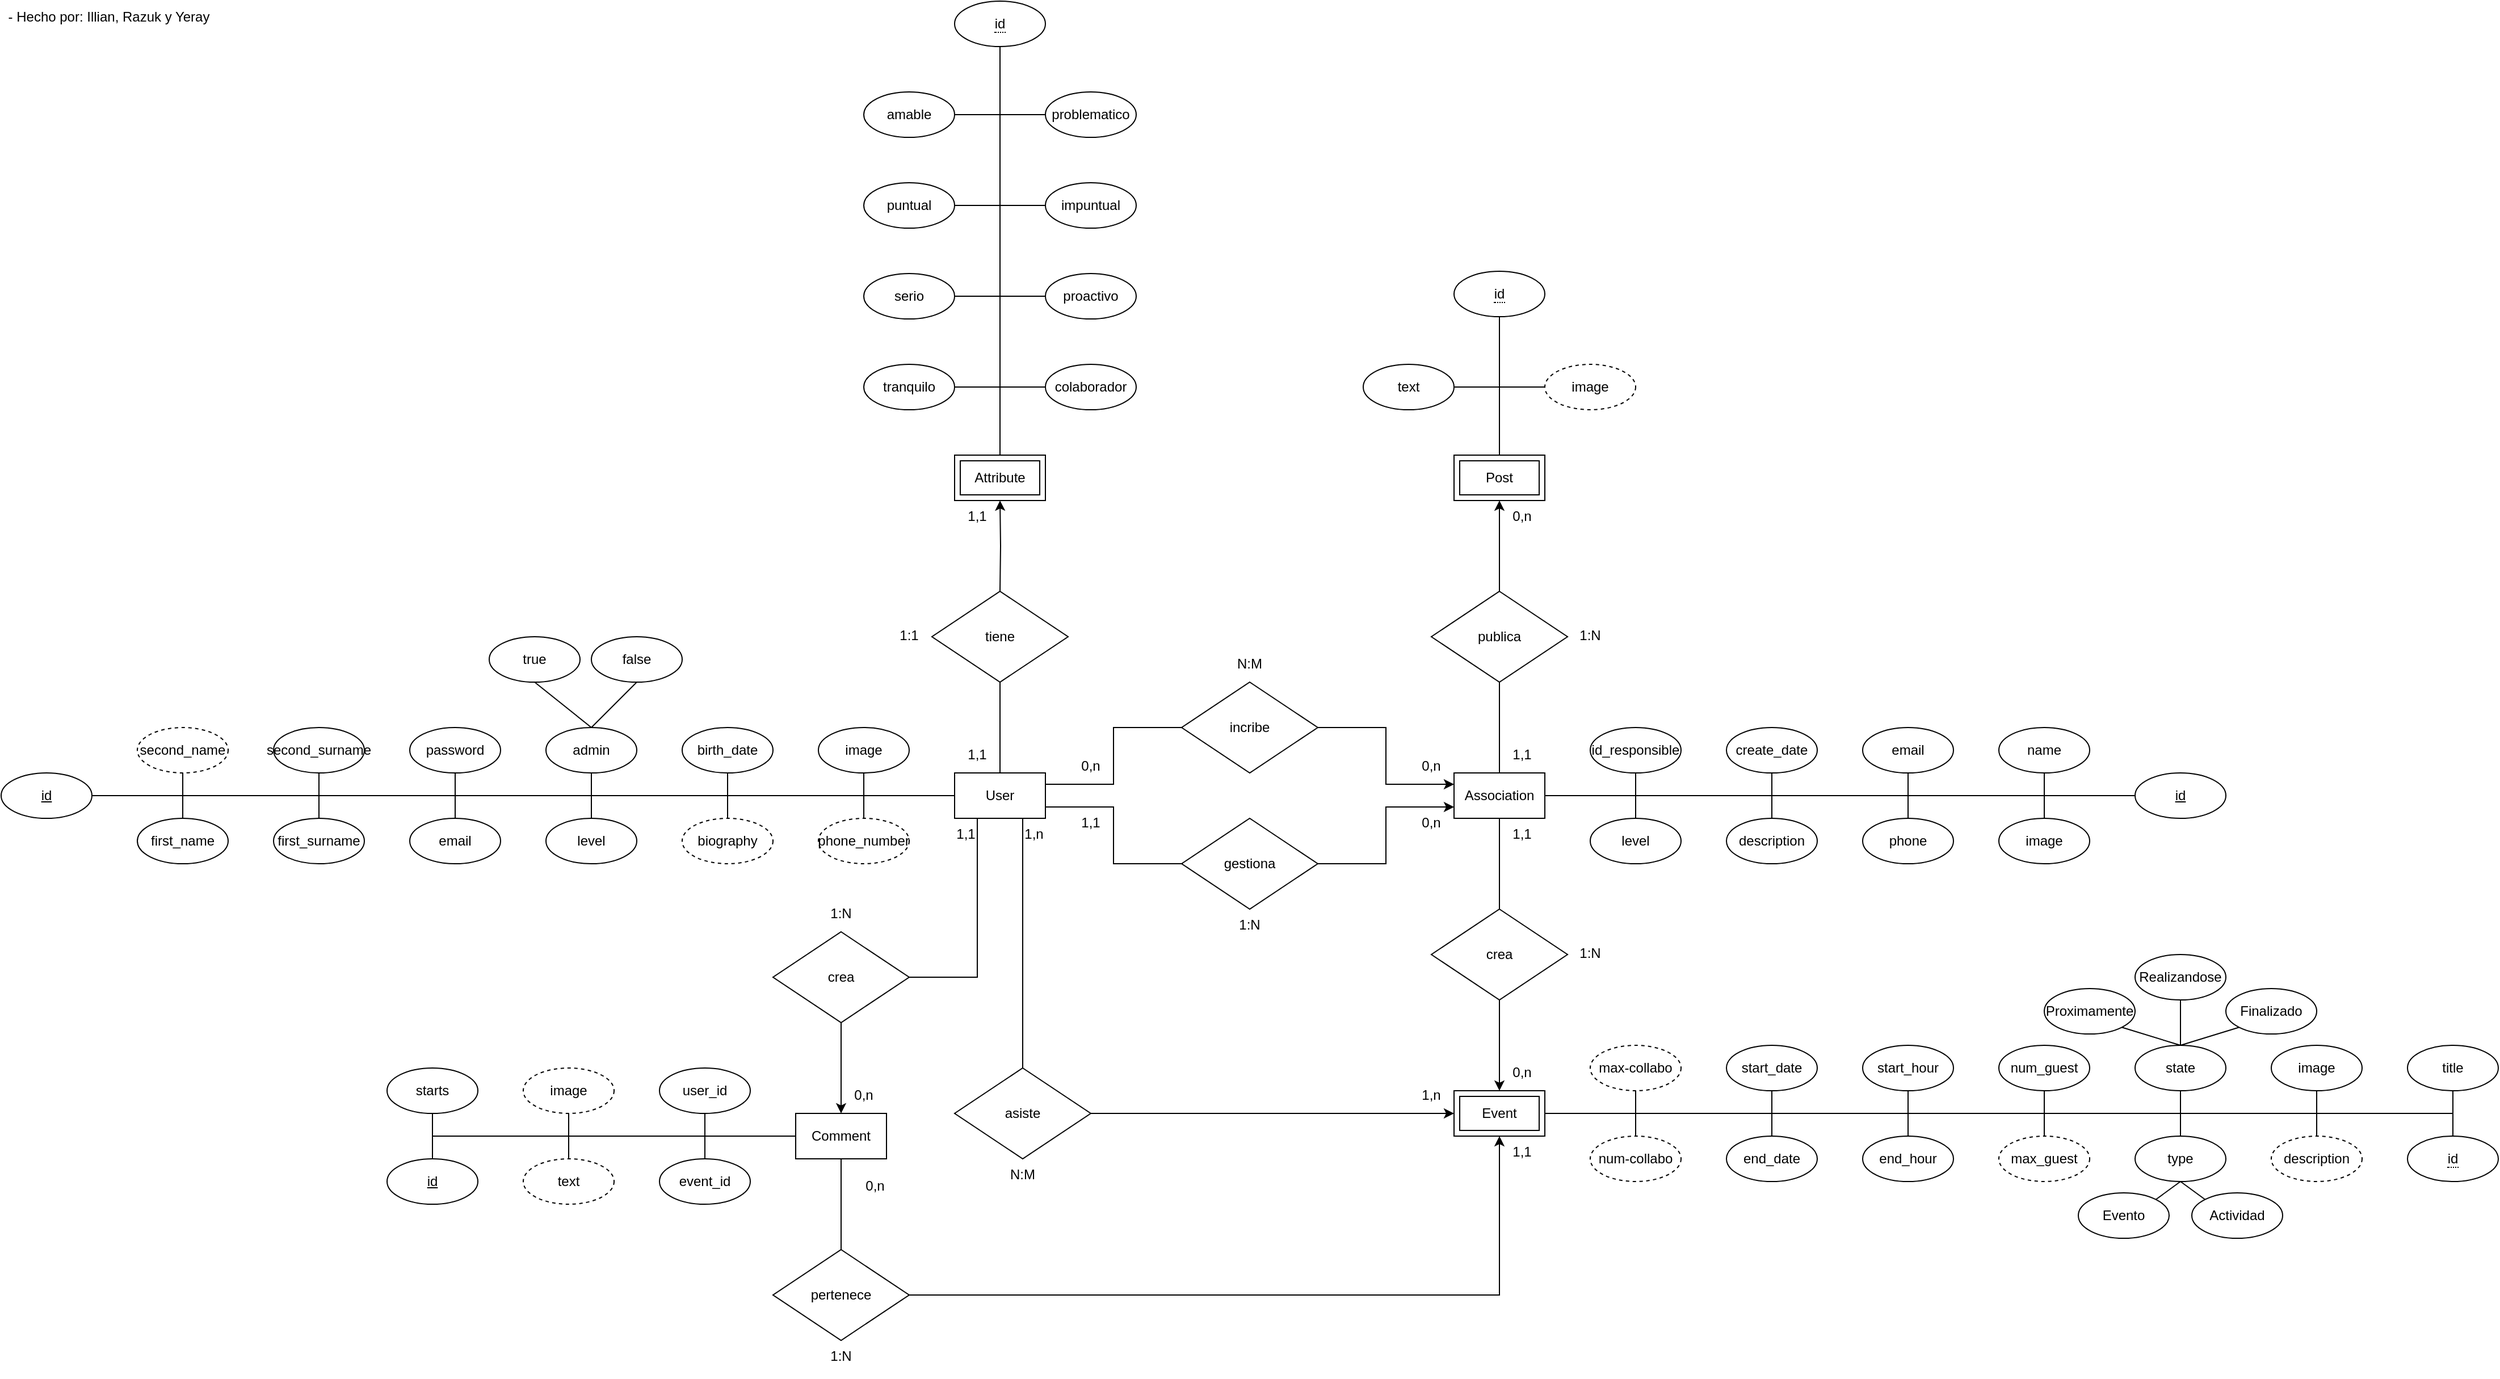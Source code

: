 <mxfile version="26.0.12">
  <diagram name="Página-1" id="f1kKK_W4zC0kdKCOJGQB">
    <mxGraphModel dx="4272" dy="3164" grid="1" gridSize="10" guides="1" tooltips="1" connect="1" arrows="1" fold="1" page="1" pageScale="1" pageWidth="1169" pageHeight="827" math="0" shadow="0">
      <root>
        <mxCell id="0" />
        <mxCell id="1" parent="0" />
        <mxCell id="93cAzzu2ICkoz2KHUthi-4" value="id_responsible" style="ellipse;whiteSpace=wrap;html=1;align=center;" parent="1" vertex="1">
          <mxGeometry x="-2080" y="-1800" width="80" height="40" as="geometry" />
        </mxCell>
        <mxCell id="93cAzzu2ICkoz2KHUthi-8" value="&lt;span style=&quot;border-bottom: 1px dotted&quot;&gt;id&lt;/span&gt;" style="ellipse;whiteSpace=wrap;html=1;align=center;" parent="1" vertex="1">
          <mxGeometry x="-1360" y="-1440" width="80" height="40" as="geometry" />
        </mxCell>
        <mxCell id="93cAzzu2ICkoz2KHUthi-10" value="id" style="ellipse;whiteSpace=wrap;html=1;align=center;fontStyle=4;" parent="1" vertex="1">
          <mxGeometry x="-3480" y="-1760" width="80" height="40" as="geometry" />
        </mxCell>
        <mxCell id="93cAzzu2ICkoz2KHUthi-11" value="type" style="ellipse;whiteSpace=wrap;html=1;align=center;" parent="1" vertex="1">
          <mxGeometry x="-1600" y="-1440" width="80" height="40" as="geometry" />
        </mxCell>
        <mxCell id="T3E2MVA1DwCWYVSdDZTz-34" style="edgeStyle=orthogonalEdgeStyle;rounded=0;orthogonalLoop=1;jettySize=auto;html=1;entryX=0.5;entryY=0;entryDx=0;entryDy=0;endArrow=none;startFill=0;" parent="1" source="93cAzzu2ICkoz2KHUthi-12" target="93cAzzu2ICkoz2KHUthi-13" edge="1">
          <mxGeometry relative="1" as="geometry" />
        </mxCell>
        <mxCell id="93cAzzu2ICkoz2KHUthi-12" value="start_date" style="ellipse;whiteSpace=wrap;html=1;align=center;" parent="1" vertex="1">
          <mxGeometry x="-1960" y="-1520" width="80" height="40" as="geometry" />
        </mxCell>
        <mxCell id="93cAzzu2ICkoz2KHUthi-13" value="end_date" style="ellipse;whiteSpace=wrap;html=1;align=center;" parent="1" vertex="1">
          <mxGeometry x="-1960" y="-1440" width="80" height="40" as="geometry" />
        </mxCell>
        <mxCell id="T3E2MVA1DwCWYVSdDZTz-31" style="edgeStyle=orthogonalEdgeStyle;rounded=0;orthogonalLoop=1;jettySize=auto;html=1;entryX=0.5;entryY=0;entryDx=0;entryDy=0;endArrow=none;startFill=0;" parent="1" source="93cAzzu2ICkoz2KHUthi-15" target="93cAzzu2ICkoz2KHUthi-11" edge="1">
          <mxGeometry relative="1" as="geometry" />
        </mxCell>
        <mxCell id="HK-hBULtiQRUo15_ORgB-5" style="rounded=0;orthogonalLoop=1;jettySize=auto;html=1;exitX=0.5;exitY=0;exitDx=0;exitDy=0;entryX=1;entryY=1;entryDx=0;entryDy=0;endArrow=none;startFill=0;" edge="1" parent="1" source="93cAzzu2ICkoz2KHUthi-15" target="HK-hBULtiQRUo15_ORgB-2">
          <mxGeometry relative="1" as="geometry" />
        </mxCell>
        <mxCell id="HK-hBULtiQRUo15_ORgB-6" style="rounded=0;orthogonalLoop=1;jettySize=auto;html=1;entryX=0.5;entryY=1;entryDx=0;entryDy=0;endArrow=none;startFill=0;" edge="1" parent="1" source="93cAzzu2ICkoz2KHUthi-15" target="HK-hBULtiQRUo15_ORgB-3">
          <mxGeometry relative="1" as="geometry" />
        </mxCell>
        <mxCell id="HK-hBULtiQRUo15_ORgB-7" style="rounded=0;orthogonalLoop=1;jettySize=auto;html=1;exitX=0.5;exitY=0;exitDx=0;exitDy=0;entryX=0;entryY=1;entryDx=0;entryDy=0;endArrow=none;startFill=0;" edge="1" parent="1" source="93cAzzu2ICkoz2KHUthi-15" target="HK-hBULtiQRUo15_ORgB-4">
          <mxGeometry relative="1" as="geometry" />
        </mxCell>
        <mxCell id="93cAzzu2ICkoz2KHUthi-15" value="state" style="ellipse;whiteSpace=wrap;html=1;align=center;" parent="1" vertex="1">
          <mxGeometry x="-1600" y="-1520" width="80" height="40" as="geometry" />
        </mxCell>
        <mxCell id="T3E2MVA1DwCWYVSdDZTz-33" style="edgeStyle=orthogonalEdgeStyle;rounded=0;orthogonalLoop=1;jettySize=auto;html=1;entryX=0.5;entryY=0;entryDx=0;entryDy=0;endArrow=none;startFill=0;" parent="1" source="93cAzzu2ICkoz2KHUthi-16" target="93cAzzu2ICkoz2KHUthi-17" edge="1">
          <mxGeometry relative="1" as="geometry" />
        </mxCell>
        <mxCell id="93cAzzu2ICkoz2KHUthi-16" value="start_hour" style="ellipse;whiteSpace=wrap;html=1;align=center;" parent="1" vertex="1">
          <mxGeometry x="-1840" y="-1520" width="80" height="40" as="geometry" />
        </mxCell>
        <mxCell id="93cAzzu2ICkoz2KHUthi-17" value="end_hour" style="ellipse;whiteSpace=wrap;html=1;align=center;" parent="1" vertex="1">
          <mxGeometry x="-1840" y="-1440" width="80" height="40" as="geometry" />
        </mxCell>
        <mxCell id="93cAzzu2ICkoz2KHUthi-19" value="description" style="ellipse;whiteSpace=wrap;html=1;align=center;dashed=1;" parent="1" vertex="1">
          <mxGeometry x="-1480" y="-1440" width="80" height="40" as="geometry" />
        </mxCell>
        <mxCell id="93cAzzu2ICkoz2KHUthi-20" value="max_guest" style="ellipse;whiteSpace=wrap;html=1;align=center;dashed=1;" parent="1" vertex="1">
          <mxGeometry x="-1720" y="-1440" width="80" height="40" as="geometry" />
        </mxCell>
        <mxCell id="T3E2MVA1DwCWYVSdDZTz-35" style="edgeStyle=orthogonalEdgeStyle;rounded=0;orthogonalLoop=1;jettySize=auto;html=1;entryX=0.5;entryY=0;entryDx=0;entryDy=0;endArrow=none;startFill=0;" parent="1" source="1-4SiR7Glm2Qwf7cZrTV-2" target="1-4SiR7Glm2Qwf7cZrTV-5" edge="1">
          <mxGeometry relative="1" as="geometry" />
        </mxCell>
        <mxCell id="1-4SiR7Glm2Qwf7cZrTV-2" value="max-collabo" style="ellipse;whiteSpace=wrap;html=1;align=center;dashed=1;" parent="1" vertex="1">
          <mxGeometry x="-2080" y="-1520" width="80" height="40" as="geometry" />
        </mxCell>
        <mxCell id="T3E2MVA1DwCWYVSdDZTz-32" style="edgeStyle=orthogonalEdgeStyle;rounded=0;orthogonalLoop=1;jettySize=auto;html=1;entryX=0.5;entryY=0;entryDx=0;entryDy=0;endArrow=none;startFill=0;" parent="1" source="1-4SiR7Glm2Qwf7cZrTV-4" target="93cAzzu2ICkoz2KHUthi-20" edge="1">
          <mxGeometry relative="1" as="geometry" />
        </mxCell>
        <mxCell id="1-4SiR7Glm2Qwf7cZrTV-4" value="num_guest" style="ellipse;whiteSpace=wrap;html=1;align=center;" parent="1" vertex="1">
          <mxGeometry x="-1720" y="-1520" width="80" height="40" as="geometry" />
        </mxCell>
        <mxCell id="1-4SiR7Glm2Qwf7cZrTV-5" value="num-collabo" style="ellipse;whiteSpace=wrap;html=1;align=center;dashed=1;" parent="1" vertex="1">
          <mxGeometry x="-2080" y="-1440" width="80" height="40" as="geometry" />
        </mxCell>
        <mxCell id="T3E2MVA1DwCWYVSdDZTz-30" style="edgeStyle=orthogonalEdgeStyle;rounded=0;orthogonalLoop=1;jettySize=auto;html=1;entryX=0.5;entryY=0;entryDx=0;entryDy=0;endArrow=none;startFill=0;" parent="1" source="1-4SiR7Glm2Qwf7cZrTV-7" target="93cAzzu2ICkoz2KHUthi-19" edge="1">
          <mxGeometry relative="1" as="geometry" />
        </mxCell>
        <mxCell id="1-4SiR7Glm2Qwf7cZrTV-7" value="image" style="ellipse;whiteSpace=wrap;html=1;align=center;" parent="1" vertex="1">
          <mxGeometry x="-1480" y="-1520" width="80" height="40" as="geometry" />
        </mxCell>
        <mxCell id="T3E2MVA1DwCWYVSdDZTz-29" style="edgeStyle=orthogonalEdgeStyle;rounded=0;orthogonalLoop=1;jettySize=auto;html=1;entryX=0.5;entryY=0;entryDx=0;entryDy=0;endArrow=none;startFill=0;" parent="1" source="1-4SiR7Glm2Qwf7cZrTV-10" target="93cAzzu2ICkoz2KHUthi-8" edge="1">
          <mxGeometry relative="1" as="geometry" />
        </mxCell>
        <mxCell id="1-4SiR7Glm2Qwf7cZrTV-10" value="title" style="ellipse;whiteSpace=wrap;html=1;align=center;" parent="1" vertex="1">
          <mxGeometry x="-1360" y="-1520" width="80" height="40" as="geometry" />
        </mxCell>
        <mxCell id="T3E2MVA1DwCWYVSdDZTz-15" style="edgeStyle=orthogonalEdgeStyle;rounded=0;orthogonalLoop=1;jettySize=auto;html=1;entryX=0.5;entryY=1;entryDx=0;entryDy=0;endArrow=none;startFill=0;" parent="1" source="1-4SiR7Glm2Qwf7cZrTV-16" target="1-4SiR7Glm2Qwf7cZrTV-21" edge="1">
          <mxGeometry relative="1" as="geometry" />
        </mxCell>
        <mxCell id="1-4SiR7Glm2Qwf7cZrTV-16" value="phone_number" style="ellipse;whiteSpace=wrap;html=1;align=center;dashed=1;" parent="1" vertex="1">
          <mxGeometry x="-2760" y="-1720" width="80" height="40" as="geometry" />
        </mxCell>
        <mxCell id="T3E2MVA1DwCWYVSdDZTz-8" style="edgeStyle=orthogonalEdgeStyle;rounded=0;orthogonalLoop=1;jettySize=auto;html=1;entryX=0;entryY=0.5;entryDx=0;entryDy=0;endArrow=none;startFill=0;" parent="1" source="1-4SiR7Glm2Qwf7cZrTV-17" target="1-4SiR7Glm2Qwf7cZrTV-22" edge="1">
          <mxGeometry relative="1" as="geometry" />
        </mxCell>
        <mxCell id="1-4SiR7Glm2Qwf7cZrTV-17" value="tranquilo" style="ellipse;whiteSpace=wrap;html=1;align=center;" parent="1" vertex="1">
          <mxGeometry x="-2720" y="-2120" width="80" height="40" as="geometry" />
        </mxCell>
        <mxCell id="T3E2MVA1DwCWYVSdDZTz-13" style="edgeStyle=orthogonalEdgeStyle;rounded=0;orthogonalLoop=1;jettySize=auto;html=1;entryX=0.5;entryY=1;entryDx=0;entryDy=0;endArrow=none;startFill=0;" parent="1" source="1-4SiR7Glm2Qwf7cZrTV-18" target="1-4SiR7Glm2Qwf7cZrTV-27" edge="1">
          <mxGeometry relative="1" as="geometry" />
        </mxCell>
        <mxCell id="1-4SiR7Glm2Qwf7cZrTV-18" value="level" style="ellipse;whiteSpace=wrap;html=1;align=center;" parent="1" vertex="1">
          <mxGeometry x="-3000" y="-1720" width="80" height="40" as="geometry" />
        </mxCell>
        <mxCell id="1-4SiR7Glm2Qwf7cZrTV-21" value="image" style="ellipse;whiteSpace=wrap;html=1;align=center;" parent="1" vertex="1">
          <mxGeometry x="-2760" y="-1800" width="80" height="40" as="geometry" />
        </mxCell>
        <mxCell id="1-4SiR7Glm2Qwf7cZrTV-22" value="colaborador" style="ellipse;whiteSpace=wrap;html=1;align=center;" parent="1" vertex="1">
          <mxGeometry x="-2560" y="-2120" width="80" height="40" as="geometry" />
        </mxCell>
        <mxCell id="T3E2MVA1DwCWYVSdDZTz-5" style="edgeStyle=orthogonalEdgeStyle;rounded=0;orthogonalLoop=1;jettySize=auto;html=1;entryX=0;entryY=0.5;entryDx=0;entryDy=0;endArrow=none;startFill=0;" parent="1" source="1-4SiR7Glm2Qwf7cZrTV-23" target="1-4SiR7Glm2Qwf7cZrTV-50" edge="1">
          <mxGeometry relative="1" as="geometry" />
        </mxCell>
        <mxCell id="1-4SiR7Glm2Qwf7cZrTV-23" value="amable" style="ellipse;whiteSpace=wrap;html=1;align=center;" parent="1" vertex="1">
          <mxGeometry x="-2720" y="-2360" width="80" height="40" as="geometry" />
        </mxCell>
        <mxCell id="1-4SiR7Glm2Qwf7cZrTV-27" value="admin" style="ellipse;whiteSpace=wrap;html=1;align=center;" parent="1" vertex="1">
          <mxGeometry x="-3000" y="-1800" width="80" height="40" as="geometry" />
        </mxCell>
        <mxCell id="T3E2MVA1DwCWYVSdDZTz-24" style="edgeStyle=orthogonalEdgeStyle;rounded=0;orthogonalLoop=1;jettySize=auto;html=1;endArrow=none;startFill=0;" parent="1" source="1-4SiR7Glm2Qwf7cZrTV-28" target="1-4SiR7Glm2Qwf7cZrTV-76" edge="1">
          <mxGeometry relative="1" as="geometry" />
        </mxCell>
        <mxCell id="1-4SiR7Glm2Qwf7cZrTV-28" value="description" style="ellipse;whiteSpace=wrap;html=1;align=center;" parent="1" vertex="1">
          <mxGeometry x="-1960" y="-1720" width="80" height="40" as="geometry" />
        </mxCell>
        <mxCell id="1-4SiR7Glm2Qwf7cZrTV-31" value="name" style="ellipse;whiteSpace=wrap;html=1;align=center;" parent="1" vertex="1">
          <mxGeometry x="-1720" y="-1800" width="80" height="40" as="geometry" />
        </mxCell>
        <mxCell id="T3E2MVA1DwCWYVSdDZTz-26" style="edgeStyle=orthogonalEdgeStyle;rounded=0;orthogonalLoop=1;jettySize=auto;html=1;entryX=0.5;entryY=1;entryDx=0;entryDy=0;endArrow=none;startFill=0;exitX=0.5;exitY=0;exitDx=0;exitDy=0;" parent="1" source="HK-hBULtiQRUo15_ORgB-1" target="1-4SiR7Glm2Qwf7cZrTV-31" edge="1">
          <mxGeometry relative="1" as="geometry">
            <mxPoint x="-1680" y="-1720" as="sourcePoint" />
          </mxGeometry>
        </mxCell>
        <mxCell id="1-4SiR7Glm2Qwf7cZrTV-34" value="password" style="ellipse;whiteSpace=wrap;html=1;align=center;" parent="1" vertex="1">
          <mxGeometry x="-3120" y="-1800" width="80" height="40" as="geometry" />
        </mxCell>
        <mxCell id="T3E2MVA1DwCWYVSdDZTz-10" style="edgeStyle=orthogonalEdgeStyle;rounded=0;orthogonalLoop=1;jettySize=auto;html=1;entryX=0.5;entryY=1;entryDx=0;entryDy=0;endArrow=none;startFill=0;" parent="1" source="1-4SiR7Glm2Qwf7cZrTV-35" target="1-4SiR7Glm2Qwf7cZrTV-41" edge="1">
          <mxGeometry relative="1" as="geometry" />
        </mxCell>
        <mxCell id="1-4SiR7Glm2Qwf7cZrTV-35" value="first_name" style="ellipse;whiteSpace=wrap;html=1;align=center;" parent="1" vertex="1">
          <mxGeometry x="-3360" y="-1720" width="80" height="40" as="geometry" />
        </mxCell>
        <mxCell id="T3E2MVA1DwCWYVSdDZTz-11" style="edgeStyle=orthogonalEdgeStyle;rounded=0;orthogonalLoop=1;jettySize=auto;html=1;entryX=0.5;entryY=1;entryDx=0;entryDy=0;endArrow=none;startFill=0;" parent="1" source="1-4SiR7Glm2Qwf7cZrTV-36" target="1-4SiR7Glm2Qwf7cZrTV-34" edge="1">
          <mxGeometry relative="1" as="geometry" />
        </mxCell>
        <mxCell id="1-4SiR7Glm2Qwf7cZrTV-36" value="email" style="ellipse;whiteSpace=wrap;html=1;align=center;" parent="1" vertex="1">
          <mxGeometry x="-3120" y="-1720" width="80" height="40" as="geometry" />
        </mxCell>
        <mxCell id="1-4SiR7Glm2Qwf7cZrTV-46" style="rounded=0;orthogonalLoop=1;jettySize=auto;html=1;exitX=0.5;exitY=1;exitDx=0;exitDy=0;entryX=0.5;entryY=0;entryDx=0;entryDy=0;endArrow=none;startFill=0;" parent="1" source="1-4SiR7Glm2Qwf7cZrTV-37" target="1-4SiR7Glm2Qwf7cZrTV-27" edge="1">
          <mxGeometry relative="1" as="geometry" />
        </mxCell>
        <mxCell id="1-4SiR7Glm2Qwf7cZrTV-37" value="false" style="ellipse;whiteSpace=wrap;html=1;align=center;" parent="1" vertex="1">
          <mxGeometry x="-2960" y="-1880" width="80" height="40" as="geometry" />
        </mxCell>
        <mxCell id="1-4SiR7Glm2Qwf7cZrTV-47" style="rounded=0;orthogonalLoop=1;jettySize=auto;html=1;exitX=0.5;exitY=1;exitDx=0;exitDy=0;entryX=0.5;entryY=0;entryDx=0;entryDy=0;endArrow=none;startFill=0;" parent="1" source="1-4SiR7Glm2Qwf7cZrTV-38" target="1-4SiR7Glm2Qwf7cZrTV-27" edge="1">
          <mxGeometry relative="1" as="geometry" />
        </mxCell>
        <mxCell id="1-4SiR7Glm2Qwf7cZrTV-38" value="true" style="ellipse;whiteSpace=wrap;html=1;align=center;" parent="1" vertex="1">
          <mxGeometry x="-3050" y="-1880" width="80" height="40" as="geometry" />
        </mxCell>
        <mxCell id="1-4SiR7Glm2Qwf7cZrTV-41" value="second_name" style="ellipse;whiteSpace=wrap;html=1;align=center;dashed=1;" parent="1" vertex="1">
          <mxGeometry x="-3360" y="-1800" width="80" height="40" as="geometry" />
        </mxCell>
        <mxCell id="1-4SiR7Glm2Qwf7cZrTV-42" value="birth_date" style="ellipse;whiteSpace=wrap;html=1;align=center;" parent="1" vertex="1">
          <mxGeometry x="-2880" y="-1800" width="80" height="40" as="geometry" />
        </mxCell>
        <mxCell id="T3E2MVA1DwCWYVSdDZTz-14" style="edgeStyle=orthogonalEdgeStyle;rounded=0;orthogonalLoop=1;jettySize=auto;html=1;entryX=0.5;entryY=1;entryDx=0;entryDy=0;endArrow=none;startFill=0;" parent="1" source="1-4SiR7Glm2Qwf7cZrTV-43" target="1-4SiR7Glm2Qwf7cZrTV-42" edge="1">
          <mxGeometry relative="1" as="geometry" />
        </mxCell>
        <mxCell id="1-4SiR7Glm2Qwf7cZrTV-43" value="biography" style="ellipse;whiteSpace=wrap;html=1;align=center;dashed=1;" parent="1" vertex="1">
          <mxGeometry x="-2880" y="-1720" width="80" height="40" as="geometry" />
        </mxCell>
        <mxCell id="T3E2MVA1DwCWYVSdDZTz-12" style="edgeStyle=orthogonalEdgeStyle;rounded=0;orthogonalLoop=1;jettySize=auto;html=1;entryX=0.5;entryY=1;entryDx=0;entryDy=0;endArrow=none;startFill=0;" parent="1" source="1-4SiR7Glm2Qwf7cZrTV-44" target="1-4SiR7Glm2Qwf7cZrTV-45" edge="1">
          <mxGeometry relative="1" as="geometry" />
        </mxCell>
        <mxCell id="1-4SiR7Glm2Qwf7cZrTV-44" value="first_surname" style="ellipse;whiteSpace=wrap;html=1;align=center;" parent="1" vertex="1">
          <mxGeometry x="-3240" y="-1720" width="80" height="40" as="geometry" />
        </mxCell>
        <mxCell id="1-4SiR7Glm2Qwf7cZrTV-45" value="second_surname" style="ellipse;whiteSpace=wrap;html=1;align=center;" parent="1" vertex="1">
          <mxGeometry x="-3240" y="-1800" width="80" height="40" as="geometry" />
        </mxCell>
        <mxCell id="1-4SiR7Glm2Qwf7cZrTV-48" value="&lt;span style=&quot;border-bottom: 1px dotted&quot;&gt;id&lt;/span&gt;" style="ellipse;whiteSpace=wrap;html=1;align=center;" parent="1" vertex="1">
          <mxGeometry x="-2640" y="-2440" width="80" height="40" as="geometry" />
        </mxCell>
        <mxCell id="1-4SiR7Glm2Qwf7cZrTV-49" value="proactivo" style="ellipse;whiteSpace=wrap;html=1;align=center;" parent="1" vertex="1">
          <mxGeometry x="-2560" y="-2200" width="80" height="40" as="geometry" />
        </mxCell>
        <mxCell id="1-4SiR7Glm2Qwf7cZrTV-50" value="problematico" style="ellipse;whiteSpace=wrap;html=1;align=center;" parent="1" vertex="1">
          <mxGeometry x="-2560" y="-2360" width="80" height="40" as="geometry" />
        </mxCell>
        <mxCell id="T3E2MVA1DwCWYVSdDZTz-6" style="edgeStyle=orthogonalEdgeStyle;rounded=0;orthogonalLoop=1;jettySize=auto;html=1;entryX=0;entryY=0.5;entryDx=0;entryDy=0;endArrow=none;startFill=0;" parent="1" source="1-4SiR7Glm2Qwf7cZrTV-51" target="1-4SiR7Glm2Qwf7cZrTV-53" edge="1">
          <mxGeometry relative="1" as="geometry" />
        </mxCell>
        <mxCell id="1-4SiR7Glm2Qwf7cZrTV-51" value="puntual" style="ellipse;whiteSpace=wrap;html=1;align=center;" parent="1" vertex="1">
          <mxGeometry x="-2720" y="-2280" width="80" height="40" as="geometry" />
        </mxCell>
        <mxCell id="T3E2MVA1DwCWYVSdDZTz-7" style="edgeStyle=orthogonalEdgeStyle;rounded=0;orthogonalLoop=1;jettySize=auto;html=1;endArrow=none;startFill=0;" parent="1" source="1-4SiR7Glm2Qwf7cZrTV-52" target="1-4SiR7Glm2Qwf7cZrTV-49" edge="1">
          <mxGeometry relative="1" as="geometry" />
        </mxCell>
        <mxCell id="1-4SiR7Glm2Qwf7cZrTV-52" value="serio" style="ellipse;whiteSpace=wrap;html=1;align=center;" parent="1" vertex="1">
          <mxGeometry x="-2720" y="-2200" width="80" height="40" as="geometry" />
        </mxCell>
        <mxCell id="1-4SiR7Glm2Qwf7cZrTV-53" value="impuntual" style="ellipse;whiteSpace=wrap;html=1;align=center;" parent="1" vertex="1">
          <mxGeometry x="-2560" y="-2280" width="80" height="40" as="geometry" />
        </mxCell>
        <mxCell id="1-4SiR7Glm2Qwf7cZrTV-67" value="id" style="ellipse;whiteSpace=wrap;html=1;align=center;fontStyle=4;" parent="1" vertex="1">
          <mxGeometry x="-1600" y="-1760" width="80" height="40" as="geometry" />
        </mxCell>
        <mxCell id="T3E2MVA1DwCWYVSdDZTz-23" style="edgeStyle=orthogonalEdgeStyle;rounded=0;orthogonalLoop=1;jettySize=auto;html=1;entryX=0.5;entryY=1;entryDx=0;entryDy=0;endArrow=none;startFill=0;" parent="1" source="1-4SiR7Glm2Qwf7cZrTV-69" target="93cAzzu2ICkoz2KHUthi-4" edge="1">
          <mxGeometry relative="1" as="geometry" />
        </mxCell>
        <mxCell id="1-4SiR7Glm2Qwf7cZrTV-69" value="level" style="ellipse;whiteSpace=wrap;html=1;align=center;" parent="1" vertex="1">
          <mxGeometry x="-2080" y="-1720" width="80" height="40" as="geometry" />
        </mxCell>
        <mxCell id="1-4SiR7Glm2Qwf7cZrTV-76" value="create_date" style="ellipse;whiteSpace=wrap;html=1;align=center;" parent="1" vertex="1">
          <mxGeometry x="-1960" y="-1800" width="80" height="40" as="geometry" />
        </mxCell>
        <mxCell id="T3E2MVA1DwCWYVSdDZTz-27" style="edgeStyle=orthogonalEdgeStyle;rounded=0;orthogonalLoop=1;jettySize=auto;html=1;entryX=0.5;entryY=1;entryDx=0;entryDy=0;endArrow=none;startFill=0;" parent="1" source="1-4SiR7Glm2Qwf7cZrTV-80" target="1-4SiR7Glm2Qwf7cZrTV-81" edge="1">
          <mxGeometry relative="1" as="geometry" />
        </mxCell>
        <mxCell id="1-4SiR7Glm2Qwf7cZrTV-80" value="phone" style="ellipse;whiteSpace=wrap;html=1;align=center;" parent="1" vertex="1">
          <mxGeometry x="-1840" y="-1720" width="80" height="40" as="geometry" />
        </mxCell>
        <mxCell id="1-4SiR7Glm2Qwf7cZrTV-81" value="email" style="ellipse;whiteSpace=wrap;html=1;align=center;" parent="1" vertex="1">
          <mxGeometry x="-1840" y="-1800" width="80" height="40" as="geometry" />
        </mxCell>
        <mxCell id="T3E2MVA1DwCWYVSdDZTz-19" style="edgeStyle=orthogonalEdgeStyle;rounded=0;orthogonalLoop=1;jettySize=auto;html=1;entryX=0.5;entryY=0;entryDx=0;entryDy=0;endArrow=none;startFill=0;" parent="1" source="1-4SiR7Glm2Qwf7cZrTV-82" target="1-4SiR7Glm2Qwf7cZrTV-83" edge="1">
          <mxGeometry relative="1" as="geometry" />
        </mxCell>
        <mxCell id="1-4SiR7Glm2Qwf7cZrTV-82" value="starts" style="ellipse;whiteSpace=wrap;html=1;align=center;" parent="1" vertex="1">
          <mxGeometry x="-3140" y="-1500" width="80" height="40" as="geometry" />
        </mxCell>
        <mxCell id="1-4SiR7Glm2Qwf7cZrTV-83" value="id" style="ellipse;whiteSpace=wrap;html=1;align=center;fontStyle=4;" parent="1" vertex="1">
          <mxGeometry x="-3140" y="-1420" width="80" height="40" as="geometry" />
        </mxCell>
        <mxCell id="1-4SiR7Glm2Qwf7cZrTV-85" value="event_id" style="ellipse;whiteSpace=wrap;html=1;align=center;" parent="1" vertex="1">
          <mxGeometry x="-2900" y="-1420" width="80" height="40" as="geometry" />
        </mxCell>
        <mxCell id="T3E2MVA1DwCWYVSdDZTz-21" style="edgeStyle=orthogonalEdgeStyle;rounded=0;orthogonalLoop=1;jettySize=auto;html=1;entryX=0.5;entryY=0;entryDx=0;entryDy=0;endArrow=none;startFill=0;" parent="1" source="1-4SiR7Glm2Qwf7cZrTV-87" target="1-4SiR7Glm2Qwf7cZrTV-85" edge="1">
          <mxGeometry relative="1" as="geometry" />
        </mxCell>
        <mxCell id="1-4SiR7Glm2Qwf7cZrTV-87" value="user_id" style="ellipse;whiteSpace=wrap;html=1;align=center;" parent="1" vertex="1">
          <mxGeometry x="-2900" y="-1500" width="80" height="40" as="geometry" />
        </mxCell>
        <mxCell id="1-4SiR7Glm2Qwf7cZrTV-88" value="text" style="ellipse;whiteSpace=wrap;html=1;align=center;dashed=1;" parent="1" vertex="1">
          <mxGeometry x="-3020" y="-1420" width="80" height="40" as="geometry" />
        </mxCell>
        <mxCell id="1-4SiR7Glm2Qwf7cZrTV-92" value="image" style="ellipse;whiteSpace=wrap;html=1;align=center;dashed=1;" parent="1" vertex="1">
          <mxGeometry x="-2120" y="-2120" width="80" height="40" as="geometry" />
        </mxCell>
        <mxCell id="1-4SiR7Glm2Qwf7cZrTV-101" value="&lt;span style=&quot;border-bottom: 1px dotted&quot;&gt;id&lt;/span&gt;" style="ellipse;whiteSpace=wrap;html=1;align=center;" parent="1" vertex="1">
          <mxGeometry x="-2200" y="-2202" width="80" height="40" as="geometry" />
        </mxCell>
        <mxCell id="T3E2MVA1DwCWYVSdDZTz-17" style="edgeStyle=orthogonalEdgeStyle;rounded=0;orthogonalLoop=1;jettySize=auto;html=1;entryX=0;entryY=0.5;entryDx=0;entryDy=0;endArrow=none;startFill=0;" parent="1" source="1-4SiR7Glm2Qwf7cZrTV-102" target="1-4SiR7Glm2Qwf7cZrTV-92" edge="1">
          <mxGeometry relative="1" as="geometry" />
        </mxCell>
        <mxCell id="1-4SiR7Glm2Qwf7cZrTV-102" value="text" style="ellipse;whiteSpace=wrap;html=1;align=center;" parent="1" vertex="1">
          <mxGeometry x="-2280" y="-2120" width="80" height="40" as="geometry" />
        </mxCell>
        <mxCell id="T3E2MVA1DwCWYVSdDZTz-20" style="edgeStyle=orthogonalEdgeStyle;rounded=0;orthogonalLoop=1;jettySize=auto;html=1;entryX=0.5;entryY=0;entryDx=0;entryDy=0;endArrow=none;startFill=0;" parent="1" source="1-4SiR7Glm2Qwf7cZrTV-105" target="1-4SiR7Glm2Qwf7cZrTV-88" edge="1">
          <mxGeometry relative="1" as="geometry" />
        </mxCell>
        <mxCell id="1-4SiR7Glm2Qwf7cZrTV-105" value="image" style="ellipse;whiteSpace=wrap;html=1;align=center;dashed=1;" parent="1" vertex="1">
          <mxGeometry x="-3020" y="-1500" width="80" height="40" as="geometry" />
        </mxCell>
        <mxCell id="T3E2MVA1DwCWYVSdDZTz-4" style="edgeStyle=orthogonalEdgeStyle;rounded=0;orthogonalLoop=1;jettySize=auto;html=1;entryX=0.5;entryY=1;entryDx=0;entryDy=0;endArrow=none;startFill=0;" parent="1" source="AWKQt9l0fdGl4Xb3avxm-1" target="1-4SiR7Glm2Qwf7cZrTV-48" edge="1">
          <mxGeometry relative="1" as="geometry" />
        </mxCell>
        <mxCell id="AWKQt9l0fdGl4Xb3avxm-1" value="Attribute" style="shape=ext;margin=3;double=1;whiteSpace=wrap;html=1;align=center;" parent="1" vertex="1">
          <mxGeometry x="-2640" y="-2040" width="80" height="40" as="geometry" />
        </mxCell>
        <mxCell id="AWKQt9l0fdGl4Xb3avxm-2" style="edgeStyle=orthogonalEdgeStyle;rounded=0;orthogonalLoop=1;jettySize=auto;html=1;entryX=0.5;entryY=0;entryDx=0;entryDy=0;endArrow=none;startFill=0;" parent="1" source="AWKQt9l0fdGl4Xb3avxm-4" target="AWKQt9l0fdGl4Xb3avxm-30" edge="1">
          <mxGeometry relative="1" as="geometry" />
        </mxCell>
        <mxCell id="AWKQt9l0fdGl4Xb3avxm-3" style="edgeStyle=orthogonalEdgeStyle;rounded=0;orthogonalLoop=1;jettySize=auto;html=1;entryX=0.5;entryY=1;entryDx=0;entryDy=0;endArrow=none;startFill=0;" parent="1" source="AWKQt9l0fdGl4Xb3avxm-4" target="AWKQt9l0fdGl4Xb3avxm-24" edge="1">
          <mxGeometry relative="1" as="geometry" />
        </mxCell>
        <mxCell id="T3E2MVA1DwCWYVSdDZTz-22" style="edgeStyle=orthogonalEdgeStyle;rounded=0;orthogonalLoop=1;jettySize=auto;html=1;entryX=0;entryY=0.5;entryDx=0;entryDy=0;endArrow=none;startFill=0;" parent="1" source="AWKQt9l0fdGl4Xb3avxm-4" target="1-4SiR7Glm2Qwf7cZrTV-67" edge="1">
          <mxGeometry relative="1" as="geometry" />
        </mxCell>
        <mxCell id="AWKQt9l0fdGl4Xb3avxm-4" value="Association" style="whiteSpace=wrap;html=1;align=center;" parent="1" vertex="1">
          <mxGeometry x="-2200" y="-1760" width="80" height="40" as="geometry" />
        </mxCell>
        <mxCell id="AWKQt9l0fdGl4Xb3avxm-5" style="edgeStyle=orthogonalEdgeStyle;rounded=0;orthogonalLoop=1;jettySize=auto;html=1;entryX=0.5;entryY=1;entryDx=0;entryDy=0;endArrow=none;startFill=0;" parent="1" source="AWKQt9l0fdGl4Xb3avxm-10" target="AWKQt9l0fdGl4Xb3avxm-20" edge="1">
          <mxGeometry relative="1" as="geometry">
            <mxPoint x="-2600" y="-1840" as="targetPoint" />
          </mxGeometry>
        </mxCell>
        <mxCell id="AWKQt9l0fdGl4Xb3avxm-6" style="edgeStyle=orthogonalEdgeStyle;rounded=0;orthogonalLoop=1;jettySize=auto;html=1;exitX=1;exitY=0.25;exitDx=0;exitDy=0;entryX=0;entryY=0.5;entryDx=0;entryDy=0;endArrow=none;startFill=0;" parent="1" source="AWKQt9l0fdGl4Xb3avxm-10" target="AWKQt9l0fdGl4Xb3avxm-16" edge="1">
          <mxGeometry relative="1" as="geometry" />
        </mxCell>
        <mxCell id="AWKQt9l0fdGl4Xb3avxm-7" style="edgeStyle=orthogonalEdgeStyle;rounded=0;orthogonalLoop=1;jettySize=auto;html=1;exitX=1;exitY=0.75;exitDx=0;exitDy=0;entryX=0;entryY=0.5;entryDx=0;entryDy=0;endArrow=none;startFill=0;" parent="1" source="AWKQt9l0fdGl4Xb3avxm-10" target="AWKQt9l0fdGl4Xb3avxm-18" edge="1">
          <mxGeometry relative="1" as="geometry" />
        </mxCell>
        <mxCell id="AWKQt9l0fdGl4Xb3avxm-8" style="edgeStyle=orthogonalEdgeStyle;rounded=0;orthogonalLoop=1;jettySize=auto;html=1;exitX=0.75;exitY=1;exitDx=0;exitDy=0;entryX=0.5;entryY=0;entryDx=0;entryDy=0;endArrow=none;startFill=0;" parent="1" source="AWKQt9l0fdGl4Xb3avxm-10" target="AWKQt9l0fdGl4Xb3avxm-28" edge="1">
          <mxGeometry relative="1" as="geometry" />
        </mxCell>
        <mxCell id="AWKQt9l0fdGl4Xb3avxm-9" style="edgeStyle=orthogonalEdgeStyle;rounded=0;orthogonalLoop=1;jettySize=auto;html=1;exitX=0.25;exitY=1;exitDx=0;exitDy=0;entryX=1;entryY=0.5;entryDx=0;entryDy=0;endArrow=none;startFill=0;" parent="1" source="AWKQt9l0fdGl4Xb3avxm-10" target="AWKQt9l0fdGl4Xb3avxm-22" edge="1">
          <mxGeometry relative="1" as="geometry" />
        </mxCell>
        <mxCell id="T3E2MVA1DwCWYVSdDZTz-9" style="edgeStyle=orthogonalEdgeStyle;rounded=0;orthogonalLoop=1;jettySize=auto;html=1;entryX=1;entryY=0.5;entryDx=0;entryDy=0;endArrow=none;startFill=0;" parent="1" source="AWKQt9l0fdGl4Xb3avxm-10" target="93cAzzu2ICkoz2KHUthi-10" edge="1">
          <mxGeometry relative="1" as="geometry" />
        </mxCell>
        <mxCell id="AWKQt9l0fdGl4Xb3avxm-10" value="User" style="whiteSpace=wrap;html=1;align=center;" parent="1" vertex="1">
          <mxGeometry x="-2640" y="-1760" width="80" height="40" as="geometry" />
        </mxCell>
        <mxCell id="AWKQt9l0fdGl4Xb3avxm-11" style="edgeStyle=orthogonalEdgeStyle;rounded=0;orthogonalLoop=1;jettySize=auto;html=1;entryX=0.5;entryY=0;entryDx=0;entryDy=0;endArrow=none;startFill=0;" parent="1" source="AWKQt9l0fdGl4Xb3avxm-12" target="AWKQt9l0fdGl4Xb3avxm-26" edge="1">
          <mxGeometry relative="1" as="geometry" />
        </mxCell>
        <mxCell id="T3E2MVA1DwCWYVSdDZTz-18" style="edgeStyle=orthogonalEdgeStyle;rounded=0;orthogonalLoop=1;jettySize=auto;html=1;entryX=0.5;entryY=0;entryDx=0;entryDy=0;endArrow=none;startFill=0;" parent="1" source="AWKQt9l0fdGl4Xb3avxm-12" target="1-4SiR7Glm2Qwf7cZrTV-83" edge="1">
          <mxGeometry relative="1" as="geometry" />
        </mxCell>
        <mxCell id="AWKQt9l0fdGl4Xb3avxm-12" value="Comment" style="whiteSpace=wrap;html=1;align=center;" parent="1" vertex="1">
          <mxGeometry x="-2780" y="-1460" width="80" height="40" as="geometry" />
        </mxCell>
        <mxCell id="T3E2MVA1DwCWYVSdDZTz-28" style="edgeStyle=orthogonalEdgeStyle;rounded=0;orthogonalLoop=1;jettySize=auto;html=1;entryX=0.5;entryY=0;entryDx=0;entryDy=0;endArrow=none;startFill=0;" parent="1" source="AWKQt9l0fdGl4Xb3avxm-13" target="93cAzzu2ICkoz2KHUthi-8" edge="1">
          <mxGeometry relative="1" as="geometry" />
        </mxCell>
        <mxCell id="AWKQt9l0fdGl4Xb3avxm-13" value="Event" style="shape=ext;margin=3;double=1;whiteSpace=wrap;html=1;align=center;" parent="1" vertex="1">
          <mxGeometry x="-2200" y="-1480" width="80" height="40" as="geometry" />
        </mxCell>
        <mxCell id="T3E2MVA1DwCWYVSdDZTz-16" style="edgeStyle=orthogonalEdgeStyle;rounded=0;orthogonalLoop=1;jettySize=auto;html=1;entryX=0.5;entryY=1;entryDx=0;entryDy=0;endArrow=none;startFill=0;" parent="1" source="AWKQt9l0fdGl4Xb3avxm-14" target="1-4SiR7Glm2Qwf7cZrTV-101" edge="1">
          <mxGeometry relative="1" as="geometry" />
        </mxCell>
        <mxCell id="AWKQt9l0fdGl4Xb3avxm-14" value="Post" style="shape=ext;margin=3;double=1;whiteSpace=wrap;html=1;align=center;" parent="1" vertex="1">
          <mxGeometry x="-2200" y="-2040" width="80" height="40" as="geometry" />
        </mxCell>
        <mxCell id="AWKQt9l0fdGl4Xb3avxm-15" style="edgeStyle=orthogonalEdgeStyle;rounded=0;orthogonalLoop=1;jettySize=auto;html=1;entryX=0;entryY=0.25;entryDx=0;entryDy=0;" parent="1" source="AWKQt9l0fdGl4Xb3avxm-16" target="AWKQt9l0fdGl4Xb3avxm-4" edge="1">
          <mxGeometry relative="1" as="geometry" />
        </mxCell>
        <mxCell id="AWKQt9l0fdGl4Xb3avxm-16" value="incribe" style="shape=rhombus;perimeter=rhombusPerimeter;whiteSpace=wrap;html=1;align=center;" parent="1" vertex="1">
          <mxGeometry x="-2440" y="-1840" width="120" height="80" as="geometry" />
        </mxCell>
        <mxCell id="AWKQt9l0fdGl4Xb3avxm-17" style="edgeStyle=orthogonalEdgeStyle;rounded=0;orthogonalLoop=1;jettySize=auto;html=1;entryX=0;entryY=0.75;entryDx=0;entryDy=0;" parent="1" source="AWKQt9l0fdGl4Xb3avxm-18" target="AWKQt9l0fdGl4Xb3avxm-4" edge="1">
          <mxGeometry relative="1" as="geometry" />
        </mxCell>
        <mxCell id="AWKQt9l0fdGl4Xb3avxm-18" value="gestiona" style="shape=rhombus;perimeter=rhombusPerimeter;whiteSpace=wrap;html=1;align=center;" parent="1" vertex="1">
          <mxGeometry x="-2440" y="-1720" width="120" height="80" as="geometry" />
        </mxCell>
        <mxCell id="AWKQt9l0fdGl4Xb3avxm-19" style="edgeStyle=orthogonalEdgeStyle;rounded=0;orthogonalLoop=1;jettySize=auto;html=1;" parent="1" target="AWKQt9l0fdGl4Xb3avxm-1" edge="1">
          <mxGeometry relative="1" as="geometry">
            <mxPoint x="-2600" y="-1920" as="sourcePoint" />
          </mxGeometry>
        </mxCell>
        <mxCell id="AWKQt9l0fdGl4Xb3avxm-20" value="tiene" style="shape=rhombus;perimeter=rhombusPerimeter;whiteSpace=wrap;html=1;align=center;" parent="1" vertex="1">
          <mxGeometry x="-2660" y="-1920" width="120" height="80" as="geometry" />
        </mxCell>
        <mxCell id="AWKQt9l0fdGl4Xb3avxm-21" style="edgeStyle=orthogonalEdgeStyle;rounded=0;orthogonalLoop=1;jettySize=auto;html=1;entryX=0.5;entryY=0;entryDx=0;entryDy=0;" parent="1" source="AWKQt9l0fdGl4Xb3avxm-22" target="AWKQt9l0fdGl4Xb3avxm-12" edge="1">
          <mxGeometry relative="1" as="geometry" />
        </mxCell>
        <mxCell id="AWKQt9l0fdGl4Xb3avxm-22" value="crea" style="shape=rhombus;perimeter=rhombusPerimeter;whiteSpace=wrap;html=1;align=center;" parent="1" vertex="1">
          <mxGeometry x="-2800" y="-1620" width="120" height="80" as="geometry" />
        </mxCell>
        <mxCell id="AWKQt9l0fdGl4Xb3avxm-23" style="edgeStyle=orthogonalEdgeStyle;rounded=0;orthogonalLoop=1;jettySize=auto;html=1;" parent="1" source="AWKQt9l0fdGl4Xb3avxm-24" target="AWKQt9l0fdGl4Xb3avxm-14" edge="1">
          <mxGeometry relative="1" as="geometry" />
        </mxCell>
        <mxCell id="AWKQt9l0fdGl4Xb3avxm-24" value="publica" style="shape=rhombus;perimeter=rhombusPerimeter;whiteSpace=wrap;html=1;align=center;" parent="1" vertex="1">
          <mxGeometry x="-2220" y="-1920" width="120" height="80" as="geometry" />
        </mxCell>
        <mxCell id="AWKQt9l0fdGl4Xb3avxm-25" style="edgeStyle=orthogonalEdgeStyle;rounded=0;orthogonalLoop=1;jettySize=auto;html=1;entryX=0.5;entryY=1;entryDx=0;entryDy=0;" parent="1" source="AWKQt9l0fdGl4Xb3avxm-26" target="AWKQt9l0fdGl4Xb3avxm-13" edge="1">
          <mxGeometry relative="1" as="geometry" />
        </mxCell>
        <mxCell id="AWKQt9l0fdGl4Xb3avxm-26" value="pertenece" style="shape=rhombus;perimeter=rhombusPerimeter;whiteSpace=wrap;html=1;align=center;" parent="1" vertex="1">
          <mxGeometry x="-2800" y="-1340" width="120" height="80" as="geometry" />
        </mxCell>
        <mxCell id="AWKQt9l0fdGl4Xb3avxm-27" style="edgeStyle=orthogonalEdgeStyle;rounded=0;orthogonalLoop=1;jettySize=auto;html=1;entryX=0;entryY=0.5;entryDx=0;entryDy=0;" parent="1" source="AWKQt9l0fdGl4Xb3avxm-28" target="AWKQt9l0fdGl4Xb3avxm-13" edge="1">
          <mxGeometry relative="1" as="geometry" />
        </mxCell>
        <mxCell id="AWKQt9l0fdGl4Xb3avxm-28" value="asiste" style="shape=rhombus;perimeter=rhombusPerimeter;whiteSpace=wrap;html=1;align=center;" parent="1" vertex="1">
          <mxGeometry x="-2640" y="-1500" width="120" height="80" as="geometry" />
        </mxCell>
        <mxCell id="T3E2MVA1DwCWYVSdDZTz-62" style="edgeStyle=orthogonalEdgeStyle;rounded=0;orthogonalLoop=1;jettySize=auto;html=1;entryX=0.5;entryY=0;entryDx=0;entryDy=0;" parent="1" source="AWKQt9l0fdGl4Xb3avxm-30" target="AWKQt9l0fdGl4Xb3avxm-13" edge="1">
          <mxGeometry relative="1" as="geometry" />
        </mxCell>
        <mxCell id="AWKQt9l0fdGl4Xb3avxm-30" value="crea" style="shape=rhombus;perimeter=rhombusPerimeter;whiteSpace=wrap;html=1;align=center;" parent="1" vertex="1">
          <mxGeometry x="-2220" y="-1640" width="120" height="80" as="geometry" />
        </mxCell>
        <mxCell id="T3E2MVA1DwCWYVSdDZTz-37" value="N:M" style="text;strokeColor=none;fillColor=none;spacingLeft=4;spacingRight=4;overflow=hidden;rotatable=0;points=[[0,0.5],[1,0.5]];portConstraint=eastwest;fontSize=12;whiteSpace=wrap;html=1;align=center;" parent="1" vertex="1">
          <mxGeometry x="-2400" y="-1870" width="40" height="30" as="geometry" />
        </mxCell>
        <mxCell id="T3E2MVA1DwCWYVSdDZTz-38" value="0,n" style="text;strokeColor=none;fillColor=none;spacingLeft=4;spacingRight=4;overflow=hidden;rotatable=0;points=[[0,0.5],[1,0.5]];portConstraint=eastwest;fontSize=12;whiteSpace=wrap;html=1;align=center;" parent="1" vertex="1">
          <mxGeometry x="-2240" y="-1780" width="40" height="30" as="geometry" />
        </mxCell>
        <mxCell id="T3E2MVA1DwCWYVSdDZTz-39" value="1,1" style="text;strokeColor=none;fillColor=none;spacingLeft=4;spacingRight=4;overflow=hidden;rotatable=0;points=[[0,0.5],[1,0.5]];portConstraint=eastwest;fontSize=12;whiteSpace=wrap;html=1;align=center;" parent="1" vertex="1">
          <mxGeometry x="-2640" y="-2000" width="40" height="30" as="geometry" />
        </mxCell>
        <mxCell id="T3E2MVA1DwCWYVSdDZTz-40" value="1,1" style="text;strokeColor=none;fillColor=none;spacingLeft=4;spacingRight=4;overflow=hidden;rotatable=0;points=[[0,0.5],[1,0.5]];portConstraint=eastwest;fontSize=12;whiteSpace=wrap;html=1;align=center;" parent="1" vertex="1">
          <mxGeometry x="-2160" y="-1720" width="40" height="30" as="geometry" />
        </mxCell>
        <mxCell id="T3E2MVA1DwCWYVSdDZTz-41" value="1,1" style="text;strokeColor=none;fillColor=none;spacingLeft=4;spacingRight=4;overflow=hidden;rotatable=0;points=[[0,0.5],[1,0.5]];portConstraint=eastwest;fontSize=12;whiteSpace=wrap;html=1;align=center;" parent="1" vertex="1">
          <mxGeometry x="-2540" y="-1730" width="40" height="30" as="geometry" />
        </mxCell>
        <mxCell id="T3E2MVA1DwCWYVSdDZTz-42" value="1:N" style="text;strokeColor=none;fillColor=none;spacingLeft=4;spacingRight=4;overflow=hidden;rotatable=0;points=[[0,0.5],[1,0.5]];portConstraint=eastwest;fontSize=12;whiteSpace=wrap;html=1;align=center;" parent="1" vertex="1">
          <mxGeometry x="-2400" y="-1640" width="40" height="30" as="geometry" />
        </mxCell>
        <mxCell id="T3E2MVA1DwCWYVSdDZTz-43" value="0,n" style="text;strokeColor=none;fillColor=none;spacingLeft=4;spacingRight=4;overflow=hidden;rotatable=0;points=[[0,0.5],[1,0.5]];portConstraint=eastwest;fontSize=12;whiteSpace=wrap;html=1;align=center;" parent="1" vertex="1">
          <mxGeometry x="-2540" y="-1780" width="40" height="30" as="geometry" />
        </mxCell>
        <mxCell id="T3E2MVA1DwCWYVSdDZTz-44" value="1,1" style="text;strokeColor=none;fillColor=none;spacingLeft=4;spacingRight=4;overflow=hidden;rotatable=0;points=[[0,0.5],[1,0.5]];portConstraint=eastwest;fontSize=12;whiteSpace=wrap;html=1;align=center;" parent="1" vertex="1">
          <mxGeometry x="-2640" y="-1790" width="40" height="30" as="geometry" />
        </mxCell>
        <mxCell id="T3E2MVA1DwCWYVSdDZTz-45" value="1:1" style="text;strokeColor=none;fillColor=none;spacingLeft=4;spacingRight=4;overflow=hidden;rotatable=0;points=[[0,0.5],[1,0.5]];portConstraint=eastwest;fontSize=12;whiteSpace=wrap;html=1;align=center;" parent="1" vertex="1">
          <mxGeometry x="-2700" y="-1895" width="40" height="30" as="geometry" />
        </mxCell>
        <mxCell id="T3E2MVA1DwCWYVSdDZTz-47" value="1,1" style="text;strokeColor=none;fillColor=none;spacingLeft=4;spacingRight=4;overflow=hidden;rotatable=0;points=[[0,0.5],[1,0.5]];portConstraint=eastwest;fontSize=12;whiteSpace=wrap;html=1;align=center;" parent="1" vertex="1">
          <mxGeometry x="-2160" y="-1790" width="40" height="30" as="geometry" />
        </mxCell>
        <mxCell id="T3E2MVA1DwCWYVSdDZTz-48" value="0,n" style="text;strokeColor=none;fillColor=none;spacingLeft=4;spacingRight=4;overflow=hidden;rotatable=0;points=[[0,0.5],[1,0.5]];portConstraint=eastwest;fontSize=12;whiteSpace=wrap;html=1;align=center;" parent="1" vertex="1">
          <mxGeometry x="-2160" y="-2000" width="40" height="30" as="geometry" />
        </mxCell>
        <mxCell id="T3E2MVA1DwCWYVSdDZTz-49" value="1:N" style="text;strokeColor=none;fillColor=none;spacingLeft=4;spacingRight=4;overflow=hidden;rotatable=0;points=[[0,0.5],[1,0.5]];portConstraint=eastwest;fontSize=12;whiteSpace=wrap;html=1;align=center;" parent="1" vertex="1">
          <mxGeometry x="-2100" y="-1895" width="40" height="30" as="geometry" />
        </mxCell>
        <mxCell id="T3E2MVA1DwCWYVSdDZTz-50" value="0,n" style="text;strokeColor=none;fillColor=none;spacingLeft=4;spacingRight=4;overflow=hidden;rotatable=0;points=[[0,0.5],[1,0.5]];portConstraint=eastwest;fontSize=12;whiteSpace=wrap;html=1;align=center;" parent="1" vertex="1">
          <mxGeometry x="-2240" y="-1730" width="40" height="30" as="geometry" />
        </mxCell>
        <mxCell id="T3E2MVA1DwCWYVSdDZTz-51" value="0,n" style="text;strokeColor=none;fillColor=none;spacingLeft=4;spacingRight=4;overflow=hidden;rotatable=0;points=[[0,0.5],[1,0.5]];portConstraint=eastwest;fontSize=12;whiteSpace=wrap;html=1;align=center;" parent="1" vertex="1">
          <mxGeometry x="-2160" y="-1510" width="40" height="30" as="geometry" />
        </mxCell>
        <mxCell id="T3E2MVA1DwCWYVSdDZTz-52" value="1:N" style="text;strokeColor=none;fillColor=none;spacingLeft=4;spacingRight=4;overflow=hidden;rotatable=0;points=[[0,0.5],[1,0.5]];portConstraint=eastwest;fontSize=12;whiteSpace=wrap;html=1;align=center;" parent="1" vertex="1">
          <mxGeometry x="-2100" y="-1615" width="40" height="30" as="geometry" />
        </mxCell>
        <mxCell id="T3E2MVA1DwCWYVSdDZTz-53" value="1,n" style="text;strokeColor=none;fillColor=none;spacingLeft=4;spacingRight=4;overflow=hidden;rotatable=0;points=[[0,0.5],[1,0.5]];portConstraint=eastwest;fontSize=12;whiteSpace=wrap;html=1;align=center;" parent="1" vertex="1">
          <mxGeometry x="-2590" y="-1720" width="40" height="30" as="geometry" />
        </mxCell>
        <mxCell id="T3E2MVA1DwCWYVSdDZTz-54" value="1,n" style="text;strokeColor=none;fillColor=none;spacingLeft=4;spacingRight=4;overflow=hidden;rotatable=0;points=[[0,0.5],[1,0.5]];portConstraint=eastwest;fontSize=12;whiteSpace=wrap;html=1;align=center;" parent="1" vertex="1">
          <mxGeometry x="-2240" y="-1490" width="40" height="30" as="geometry" />
        </mxCell>
        <mxCell id="T3E2MVA1DwCWYVSdDZTz-55" value="N:M" style="text;strokeColor=none;fillColor=none;spacingLeft=4;spacingRight=4;overflow=hidden;rotatable=0;points=[[0,0.5],[1,0.5]];portConstraint=eastwest;fontSize=12;whiteSpace=wrap;html=1;align=center;" parent="1" vertex="1">
          <mxGeometry x="-2600" y="-1420" width="40" height="30" as="geometry" />
        </mxCell>
        <mxCell id="T3E2MVA1DwCWYVSdDZTz-56" value="0,n" style="text;strokeColor=none;fillColor=none;spacingLeft=4;spacingRight=4;overflow=hidden;rotatable=0;points=[[0,0.5],[1,0.5]];portConstraint=eastwest;fontSize=12;whiteSpace=wrap;html=1;align=center;" parent="1" vertex="1">
          <mxGeometry x="-2740" y="-1490" width="40" height="30" as="geometry" />
        </mxCell>
        <mxCell id="T3E2MVA1DwCWYVSdDZTz-57" value="1,1" style="text;strokeColor=none;fillColor=none;spacingLeft=4;spacingRight=4;overflow=hidden;rotatable=0;points=[[0,0.5],[1,0.5]];portConstraint=eastwest;fontSize=12;whiteSpace=wrap;html=1;align=center;" parent="1" vertex="1">
          <mxGeometry x="-2650" y="-1720" width="40" height="30" as="geometry" />
        </mxCell>
        <mxCell id="T3E2MVA1DwCWYVSdDZTz-58" value="1:N" style="text;strokeColor=none;fillColor=none;spacingLeft=4;spacingRight=4;overflow=hidden;rotatable=0;points=[[0,0.5],[1,0.5]];portConstraint=eastwest;fontSize=12;whiteSpace=wrap;html=1;align=center;" parent="1" vertex="1">
          <mxGeometry x="-2760" y="-1650" width="40" height="30" as="geometry" />
        </mxCell>
        <mxCell id="T3E2MVA1DwCWYVSdDZTz-59" value="1:N" style="text;strokeColor=none;fillColor=none;spacingLeft=4;spacingRight=4;overflow=hidden;rotatable=0;points=[[0,0.5],[1,0.5]];portConstraint=eastwest;fontSize=12;whiteSpace=wrap;html=1;align=center;" parent="1" vertex="1">
          <mxGeometry x="-2760" y="-1260" width="40" height="30" as="geometry" />
        </mxCell>
        <mxCell id="T3E2MVA1DwCWYVSdDZTz-60" value="1,1" style="text;strokeColor=none;fillColor=none;spacingLeft=4;spacingRight=4;overflow=hidden;rotatable=0;points=[[0,0.5],[1,0.5]];portConstraint=eastwest;fontSize=12;whiteSpace=wrap;html=1;align=center;" parent="1" vertex="1">
          <mxGeometry x="-2160" y="-1440" width="40" height="30" as="geometry" />
        </mxCell>
        <mxCell id="T3E2MVA1DwCWYVSdDZTz-61" value="0,n" style="text;strokeColor=none;fillColor=none;spacingLeft=4;spacingRight=4;overflow=hidden;rotatable=0;points=[[0,0.5],[1,0.5]];portConstraint=eastwest;fontSize=12;whiteSpace=wrap;html=1;align=center;" parent="1" vertex="1">
          <mxGeometry x="-2730" y="-1410" width="40" height="30" as="geometry" />
        </mxCell>
        <mxCell id="T3E2MVA1DwCWYVSdDZTz-63" value="- Hecho por: Illian, Razuk y Yeray" style="text;strokeColor=none;fillColor=none;spacingLeft=4;spacingRight=4;overflow=hidden;rotatable=0;points=[[0,0.5],[1,0.5]];portConstraint=eastwest;fontSize=12;whiteSpace=wrap;html=1;align=center;" parent="1" vertex="1">
          <mxGeometry x="-3480" y="-2440" width="190" height="30" as="geometry" />
        </mxCell>
        <mxCell id="HK-hBULtiQRUo15_ORgB-1" value="image" style="ellipse;whiteSpace=wrap;html=1;align=center;" vertex="1" parent="1">
          <mxGeometry x="-1720" y="-1720" width="80" height="40" as="geometry" />
        </mxCell>
        <mxCell id="HK-hBULtiQRUo15_ORgB-2" value="Proximamente" style="ellipse;whiteSpace=wrap;html=1;align=center;" vertex="1" parent="1">
          <mxGeometry x="-1680" y="-1570" width="80" height="40" as="geometry" />
        </mxCell>
        <mxCell id="HK-hBULtiQRUo15_ORgB-3" value="Realizandose" style="ellipse;whiteSpace=wrap;html=1;align=center;" vertex="1" parent="1">
          <mxGeometry x="-1600" y="-1600" width="80" height="40" as="geometry" />
        </mxCell>
        <mxCell id="HK-hBULtiQRUo15_ORgB-4" value="Finalizado" style="ellipse;whiteSpace=wrap;html=1;align=center;" vertex="1" parent="1">
          <mxGeometry x="-1520" y="-1570" width="80" height="40" as="geometry" />
        </mxCell>
        <mxCell id="HK-hBULtiQRUo15_ORgB-11" style="rounded=0;orthogonalLoop=1;jettySize=auto;html=1;exitX=1;exitY=0;exitDx=0;exitDy=0;endArrow=none;startFill=0;entryX=0.5;entryY=1;entryDx=0;entryDy=0;" edge="1" parent="1" source="HK-hBULtiQRUo15_ORgB-8" target="93cAzzu2ICkoz2KHUthi-11">
          <mxGeometry relative="1" as="geometry" />
        </mxCell>
        <mxCell id="HK-hBULtiQRUo15_ORgB-8" value="Evento" style="ellipse;whiteSpace=wrap;html=1;align=center;" vertex="1" parent="1">
          <mxGeometry x="-1650" y="-1390" width="80" height="40" as="geometry" />
        </mxCell>
        <mxCell id="HK-hBULtiQRUo15_ORgB-10" style="rounded=0;orthogonalLoop=1;jettySize=auto;html=1;exitX=0;exitY=0;exitDx=0;exitDy=0;entryX=0.5;entryY=1;entryDx=0;entryDy=0;endArrow=none;startFill=0;" edge="1" parent="1" source="HK-hBULtiQRUo15_ORgB-9" target="93cAzzu2ICkoz2KHUthi-11">
          <mxGeometry relative="1" as="geometry" />
        </mxCell>
        <mxCell id="HK-hBULtiQRUo15_ORgB-9" value="Actividad" style="ellipse;whiteSpace=wrap;html=1;align=center;" vertex="1" parent="1">
          <mxGeometry x="-1550" y="-1390" width="80" height="40" as="geometry" />
        </mxCell>
      </root>
    </mxGraphModel>
  </diagram>
</mxfile>
